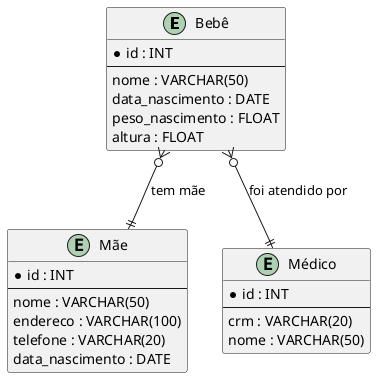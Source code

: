 @startuml
entity "Bebê" {
    *id : INT
    --
    nome : VARCHAR(50)
    data_nascimento : DATE
    peso_nascimento : FLOAT
    altura : FLOAT
}

entity "Mãe" {
    *id : INT
    --
    nome : VARCHAR(50)
    endereco : VARCHAR(100)
    telefone : VARCHAR(20)
    data_nascimento : DATE
}

entity "Médico" {
    *id : INT
    --
    crm : VARCHAR(20)
    nome : VARCHAR(50)
}

Bebê }o--|| Mãe : "tem mãe"
Bebê }o--|| Médico : "foi atendido por"

@enduml